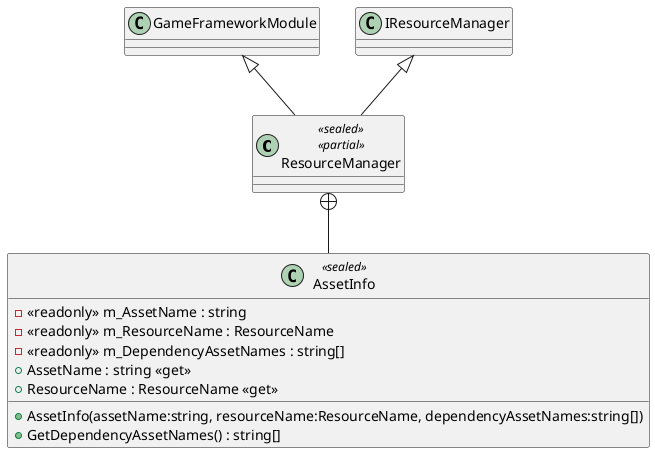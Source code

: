 @startuml
class ResourceManager <<sealed>> <<partial>> {
}
class AssetInfo <<sealed>> {
    - <<readonly>> m_AssetName : string
    - <<readonly>> m_ResourceName : ResourceName
    - <<readonly>> m_DependencyAssetNames : string[]
    + AssetInfo(assetName:string, resourceName:ResourceName, dependencyAssetNames:string[])
    + AssetName : string <<get>>
    + ResourceName : ResourceName <<get>>
    + GetDependencyAssetNames() : string[]
}
GameFrameworkModule <|-- ResourceManager
IResourceManager <|-- ResourceManager
ResourceManager +-- AssetInfo
@enduml
